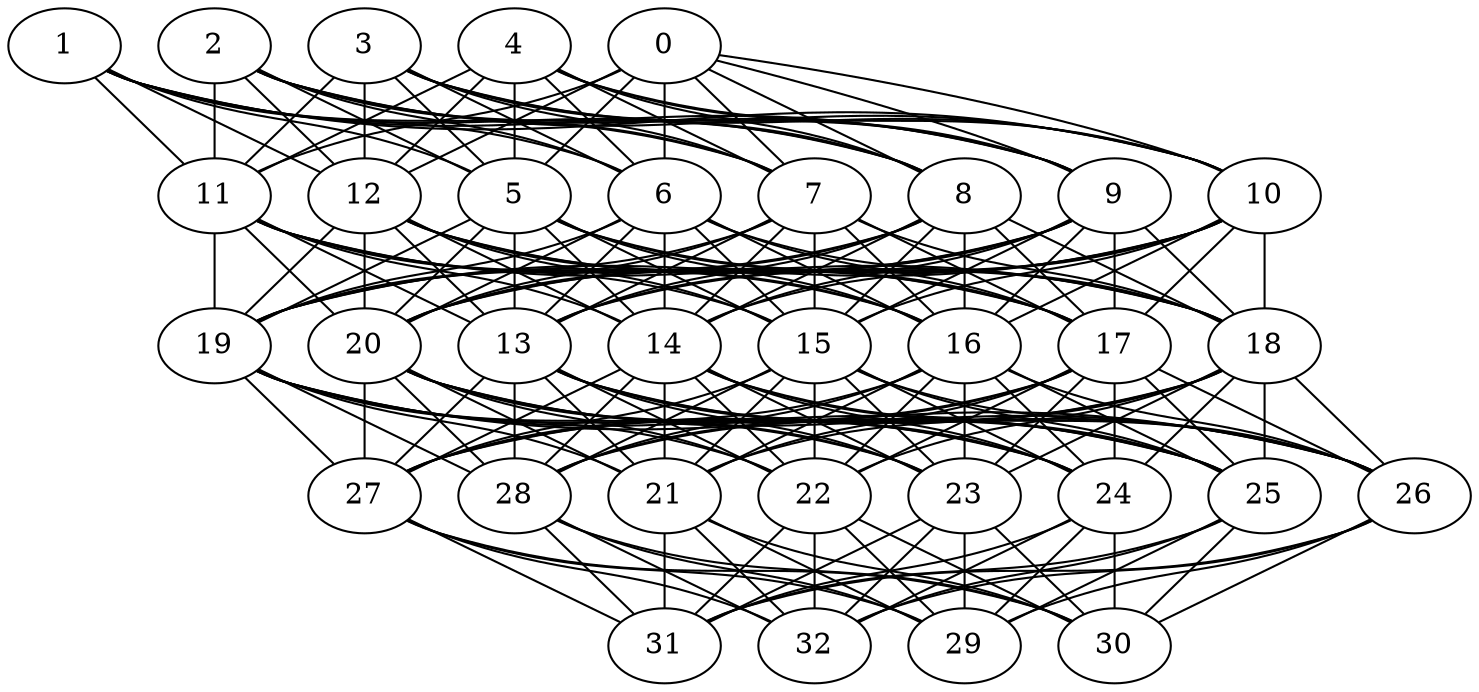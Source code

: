 strict graph  {
0 [output="0.42", type=input];
1 [output="0.21", type=input];
2 [output="0.87", type=input];
3 [output="0.56", type=input];
4 [output="0.48", type=input];
5 [output="0.949201256757", type=hidden, delta="-2.68980102677e-07", summed_input="2.92774923361", error="-1.09802514059e-05"];
6 [output="0.064649199977", type=hidden, delta="3.63642188762e-07", summed_input="-2.67194591565", error="1.77726419036e-05"];
7 [output="0.232122439406", type=hidden, delta="-8.67119495815e-07", summed_input="-1.19636530561", error="-7.66043300223e-06"];
8 [output="0.102751953339", type=hidden, delta="4.91495672613e-07", summed_input="-2.16701448921", error="1.93174320485e-05"];
9 [output="0.124930005585", type=hidden, delta="5.49389733143e-07", summed_input="-1.94655025163", error="2.29400826272e-05"];
10 [output="0.0370351987021", type=hidden, delta="1.52299027628e-07", summed_input="-3.25814808334", error="1.93688843927e-05"];
11 [output="0.614218032916", type=hidden, delta="1.0111856849e-06", summed_input="0.465077609821", error="4.87251226223e-06"];
12 [output="0.0503325447209", type=hidden, delta="1.47393355017e-07", summed_input="-2.93745999601", error="2.23218264967e-05"];
13 [output="0.859276846112", type=hidden, delta="-1.73034542556e-07", summed_input="1.80929664621", error="-2.04120427223e-06"];
14 [output="0.554807750074", type=hidden, delta="1.83065385871e-06", summed_input="0.220115446298", error="1.2350035582e-05"];
15 [output="0.214361885615", type=hidden, delta="4.45905091719e-07", summed_input="-1.29883063106", error="3.62043632284e-06"];
16 [output="0.952267121808", type=hidden, delta="-7.97975605724e-08", summed_input="2.99322515484", error="-7.58341424695e-06"];
17 [output="0.276516051369", type=hidden, delta="2.93570965832e-07", summed_input="-0.96180948886", error="5.96398232816e-06"];
18 [output="0.377320471213", type=hidden, delta="1.23056707617e-06", summed_input="-0.500937103794", error="6.08332610347e-06"];
19 [output="0.575388687421", type=hidden, delta="-4.8913176965e-07", summed_input="0.303871598727", error="-2.05160287976e-06"];
20 [output="0.624659666125", type=hidden, delta="8.01670262089e-07", summed_input="0.509373795835", error="3.20691114739e-06"];
21 [output="0.897620325086", type=hidden, delta="2.11121579818e-07", summed_input="2.17105897259", error="5.31111784324e-06"];
22 [output="0.817848540443", type=hidden, delta="-2.43690540148e-07", summed_input="1.50183862472", error="-9.7477369251e-07"];
23 [output="0.0779461034156", type=hidden, delta="-7.38240406385e-07", summed_input="-2.47058607201", error="-3.68310606096e-05"];
24 [output="0.970164969247", type=hidden, delta="1.71702663341e-08", summed_input="3.48178289668", error="8.8554963519e-06"];
25 [output="0.771264635282", type=hidden, delta="-2.1034917546e-07", summed_input="1.21546582836", error="-3.57034223231e-06"];
26 [output="0.814275313721", type=hidden, delta="1.08070337351e-06", summed_input="1.4780331362", error="7.76131355698e-06"];
27 [output="0.0275975069327", type=hidden, delta="-2.86728395804e-08", summed_input="-3.56204436615", error="-1.93487316472e-05"];
28 [output="0.999997476607", type=hidden, delta="1.70199306083e-12", summed_input="12.8899035566", error="2.76623647291e-06"];
29 [summed_input="-16.1930466336", delta="1.33574884334e-17", output="9.27788876892e-08", error="3.6547898e-09", type=output, cat=very_low];
30 [summed_input="-6.65337373778", delta="2.17292942362e-07", output="0.00128800267988", error="0.000466255620532", type=output, cat=Low];
31 [summed_input="5.37297381865", delta="2.89197490007e-06", output="0.995381121706", error="0.00170202982338", type=output, cat=Middle];
32 [summed_input="-5.75622574628", delta="-2.42562939487e-07", output="0.00315305396981", error="-0.000492628147504", type=output, cat=High];
0 -- 5  [weight="0.216067093477"];
0 -- 6  [weight="-1.02106359514"];
0 -- 7  [weight="-4.41328269502"];
0 -- 8  [weight="-1.45168128628"];
0 -- 9  [weight="-0.329901594972"];
0 -- 10  [weight="0.150317925411"];
0 -- 11  [weight="4.95705824159"];
0 -- 12  [weight="0.806555567865"];
1 -- 5  [weight="-0.51180523047"];
1 -- 6  [weight="-0.10147949162"];
1 -- 7  [weight="-2.54146727479"];
1 -- 8  [weight="-0.621826469603"];
1 -- 9  [weight="-1.05903281244"];
1 -- 10  [weight="-0.416688266965"];
1 -- 11  [weight="-1.85864136383"];
1 -- 12  [weight="-1.08271983245"];
2 -- 5  [weight="0.982590152134"];
2 -- 6  [weight="-0.599774468901"];
2 -- 7  [weight="-2.46891003383"];
2 -- 8  [weight="-0.172651842791"];
2 -- 9  [weight="0.107594558314"];
2 -- 10  [weight="-0.754808051665"];
2 -- 11  [weight="-2.02950996181"];
2 -- 12  [weight="-0.243109002817"];
3 -- 5  [weight="1.2092778435"];
3 -- 6  [weight="-0.770332515244"];
3 -- 7  [weight="4.38006114756"];
3 -- 8  [weight="-0.214582624165"];
3 -- 9  [weight="-0.638170354174"];
3 -- 10  [weight="-1.07679455182"];
3 -- 11  [weight="-1.66792275922"];
3 -- 12  [weight="-0.864602579564"];
4 -- 5  [weight="2.94256485006"];
4 -- 6  [weight="-2.64291357494"];
4 -- 7  [weight="1.84591466832"];
4 -- 8  [weight="-2.40906545332"];
4 -- 9  [weight="-2.75380533026"];
4 -- 10  [weight="-4.11268567078"];
4 -- 11  [weight="3.06903801394"];
4 -- 12  [weight="-4.90241644311"];
5 -- 13  [weight="2.90869585656"];
5 -- 14  [weight="-2.67315130996"];
5 -- 15  [weight="-2.42878129717"];
5 -- 16  [weight="2.9953027777"];
5 -- 17  [weight="-1.08730602877"];
5 -- 18  [weight="-1.97813630695"];
5 -- 19  [weight="1.22574697144"];
5 -- 20  [weight="-1.13304177953"];
6 -- 13  [weight="-1.98303912965"];
6 -- 14  [weight="4.98764190162"];
6 -- 15  [weight="2.58904351316"];
6 -- 16  [weight="-4.7238588117"];
6 -- 17  [weight="4.13369206721"];
6 -- 18  [weight="2.60780086278"];
6 -- 19  [weight="-1.20164665444"];
6 -- 20  [weight="2.19176425426"];
7 -- 13  [weight="1.1554251613"];
7 -- 14  [weight="-1.4496397019"];
7 -- 15  [weight="-2.26775008249"];
7 -- 16  [weight="0.503166604195"];
7 -- 17  [weight="5.34297485267"];
7 -- 18  [weight="-4.22586559698"];
7 -- 19  [weight="1.95830000767"];
7 -- 20  [weight="1.04054278288"];
8 -- 13  [weight="-2.13135820307"];
8 -- 14  [weight="6.79380044004"];
8 -- 15  [weight="2.38403517534"];
8 -- 16  [weight="-5.33416876137"];
8 -- 17  [weight="4.39860748482"];
8 -- 18  [weight="2.62216210799"];
8 -- 19  [weight="0.146299432743"];
8 -- 20  [weight="0.718923095141"];
9 -- 13  [weight="-0.968098844278"];
9 -- 14  [weight="6.97465397537"];
9 -- 15  [weight="2.11348645898"];
9 -- 16  [weight="-3.20083777636"];
9 -- 17  [weight="2.53526144263"];
9 -- 18  [weight="4.2114462987"];
9 -- 19  [weight="-2.29348581569"];
9 -- 20  [weight="2.19291451571"];
10 -- 13  [weight="-3.0970332883"];
10 -- 14  [weight="5.35392439684"];
10 -- 15  [weight="3.35084839797"];
10 -- 16  [weight="-4.96040283635"];
10 -- 17  [weight="3.89971032334"];
10 -- 18  [weight="2.90627125151"];
10 -- 19  [weight="-1.73388564472"];
10 -- 20  [weight="1.96155197872"];
11 -- 13  [weight="-0.775965739379"];
11 -- 14  [weight="1.05121497287"];
11 -- 15  [weight="0.940319155873"];
11 -- 16  [weight="2.73473016431"];
11 -- 17  [weight="-4.0387380707"];
11 -- 18  [weight="1.79586499009"];
11 -- 19  [weight="-1.28340069872"];
11 -- 20  [weight="1.19841760839"];
12 -- 13  [weight="-3.18644974266"];
12 -- 14  [weight="7.11551946697"];
12 -- 15  [weight="3.07803338857"];
12 -- 16  [weight="-4.15946998775"];
12 -- 17  [weight="2.58961649135"];
12 -- 18  [weight="3.63150868386"];
12 -- 19  [weight="-2.2350062449"];
12 -- 20  [weight="0.895277482412"];
13 -- 21  [weight="0.163353447001"];
13 -- 22  [weight="-0.0466979518274"];
13 -- 23  [weight="2.05927717584"];
13 -- 24  [weight="1.97787716922"];
13 -- 25  [weight="0.614670405058"];
13 -- 26  [weight="-0.506493245235"];
13 -- 27  [weight="-2.64584731375"];
13 -- 28  [weight="5.65779341729"];
14 -- 21  [weight="-0.654158146911"];
14 -- 22  [weight="2.10984680299"];
14 -- 23  [weight="-10.109842291"];
14 -- 24  [weight="-3.55945554258"];
14 -- 25  [weight="-1.67128894659"];
14 -- 26  [weight="4.9543291759"];
14 -- 27  [weight="3.69001431694"];
14 -- 28  [weight="2.09040638164"];
15 -- 21  [weight="-1.63926777103"];
15 -- 22  [weight="1.05565586138"];
15 -- 23  [weight="-2.81341178638"];
15 -- 24  [weight="-2.20083098111"];
15 -- 25  [weight="-1.28767446256"];
15 -- 26  [weight="1.82440901057"];
15 -- 27  [weight="2.01969263027"];
15 -- 28  [weight="-4.03807595682"];
16 -- 21  [weight="3.6315908323"];
16 -- 22  [weight="-0.978557831064"];
16 -- 23  [weight="6.41612524851"];
16 -- 24  [weight="5.5699453969"];
16 -- 25  [weight="3.2606718826"];
16 -- 26  [weight="-3.15801317621"];
16 -- 27  [weight="-5.2718987078"];
16 -- 28  [weight="7.86296547978"];
17 -- 21  [weight="-0.778155177446"];
17 -- 22  [weight="1.36708295926"];
17 -- 23  [weight="-5.02918320835"];
17 -- 24  [weight="-3.83617114583"];
17 -- 25  [weight="-1.92362455052"];
17 -- 26  [weight="2.33423405857"];
17 -- 27  [weight="3.93075646581"];
17 -- 28  [weight="-4.0139778085"];
18 -- 21  [weight="-1.89951207621"];
18 -- 22  [weight="1.34082437532"];
18 -- 23  [weight="-4.93774046351"];
18 -- 24  [weight="-2.99478405113"];
18 -- 25  [weight="-2.44761431276"];
18 -- 26  [weight="2.56790030705"];
18 -- 27  [weight="2.53552802222"];
18 -- 28  [weight="-5.53345117766"];
19 -- 21  [weight="1.06376702123"];
19 -- 22  [weight="-0.842854330136"];
19 -- 23  [weight="1.76995138669"];
19 -- 24  [weight="0.285442021989"];
19 -- 25  [weight="0.00582868166971"];
19 -- 26  [weight="-1.11547173738"];
19 -- 27  [weight="-0.937435318701"];
19 -- 28  [weight="4.06405001786"];
20 -- 21  [weight="-0.629791251487"];
20 -- 22  [weight="1.08537467775"];
20 -- 23  [weight="-3.04563100428"];
20 -- 24  [weight="1.52285626441"];
20 -- 25  [weight="0.380414879963"];
20 -- 26  [weight="1.29381568486"];
20 -- 27  [weight="-0.404542032636"];
20 -- 28  [weight="1.7703886388"];
21 -- 32  [weight="1.12072837514"];
21 -- 29  [weight="-3.7162995917"];
21 -- 30  [weight="-1.76483780573"];
21 -- 31  [weight="2.06310608019"];
22 -- 32  [weight="-4.38716521211"];
22 -- 29  [weight="1.04017310327"];
22 -- 30  [weight="-3.07301833955"];
22 -- 31  [weight="-0.474137106224"];
23 -- 32  [weight="8.17231307646"];
23 -- 29  [weight="-1.63735062834"];
23 -- 30  [weight="-3.11460382813"];
23 -- 31  [weight="-11.8161398033"];
24 -- 32  [weight="1.68334933186"];
24 -- 29  [weight="-4.12701576258"];
24 -- 30  [weight="-6.3745852117"];
24 -- 31  [weight="3.68224705045"];
25 -- 32  [weight="1.11447971692"];
25 -- 29  [weight="-1.85040069662"];
25 -- 30  [weight="-4.30535108673"];
25 -- 31  [weight="-0.81760361899"];
26 -- 32  [weight="-6.5063082031"];
26 -- 29  [weight="1.11364626357"];
26 -- 30  [weight="-2.88725661639"];
26 -- 31  [weight="2.35496672456"];
27 -- 32  [weight="-4.07208274715"];
27 -- 29  [weight="2.30182804391"];
27 -- 30  [weight="1.88377800168"];
27 -- 31  [weight="-7.17357528716"];
28 -- 32  [weight="-0.893559724385"];
28 -- 29  [weight="-9.11962718855"];
28 -- 30  [weight="9.49083780425"];
28 -- 31  [weight="0.168465874563"];
}
